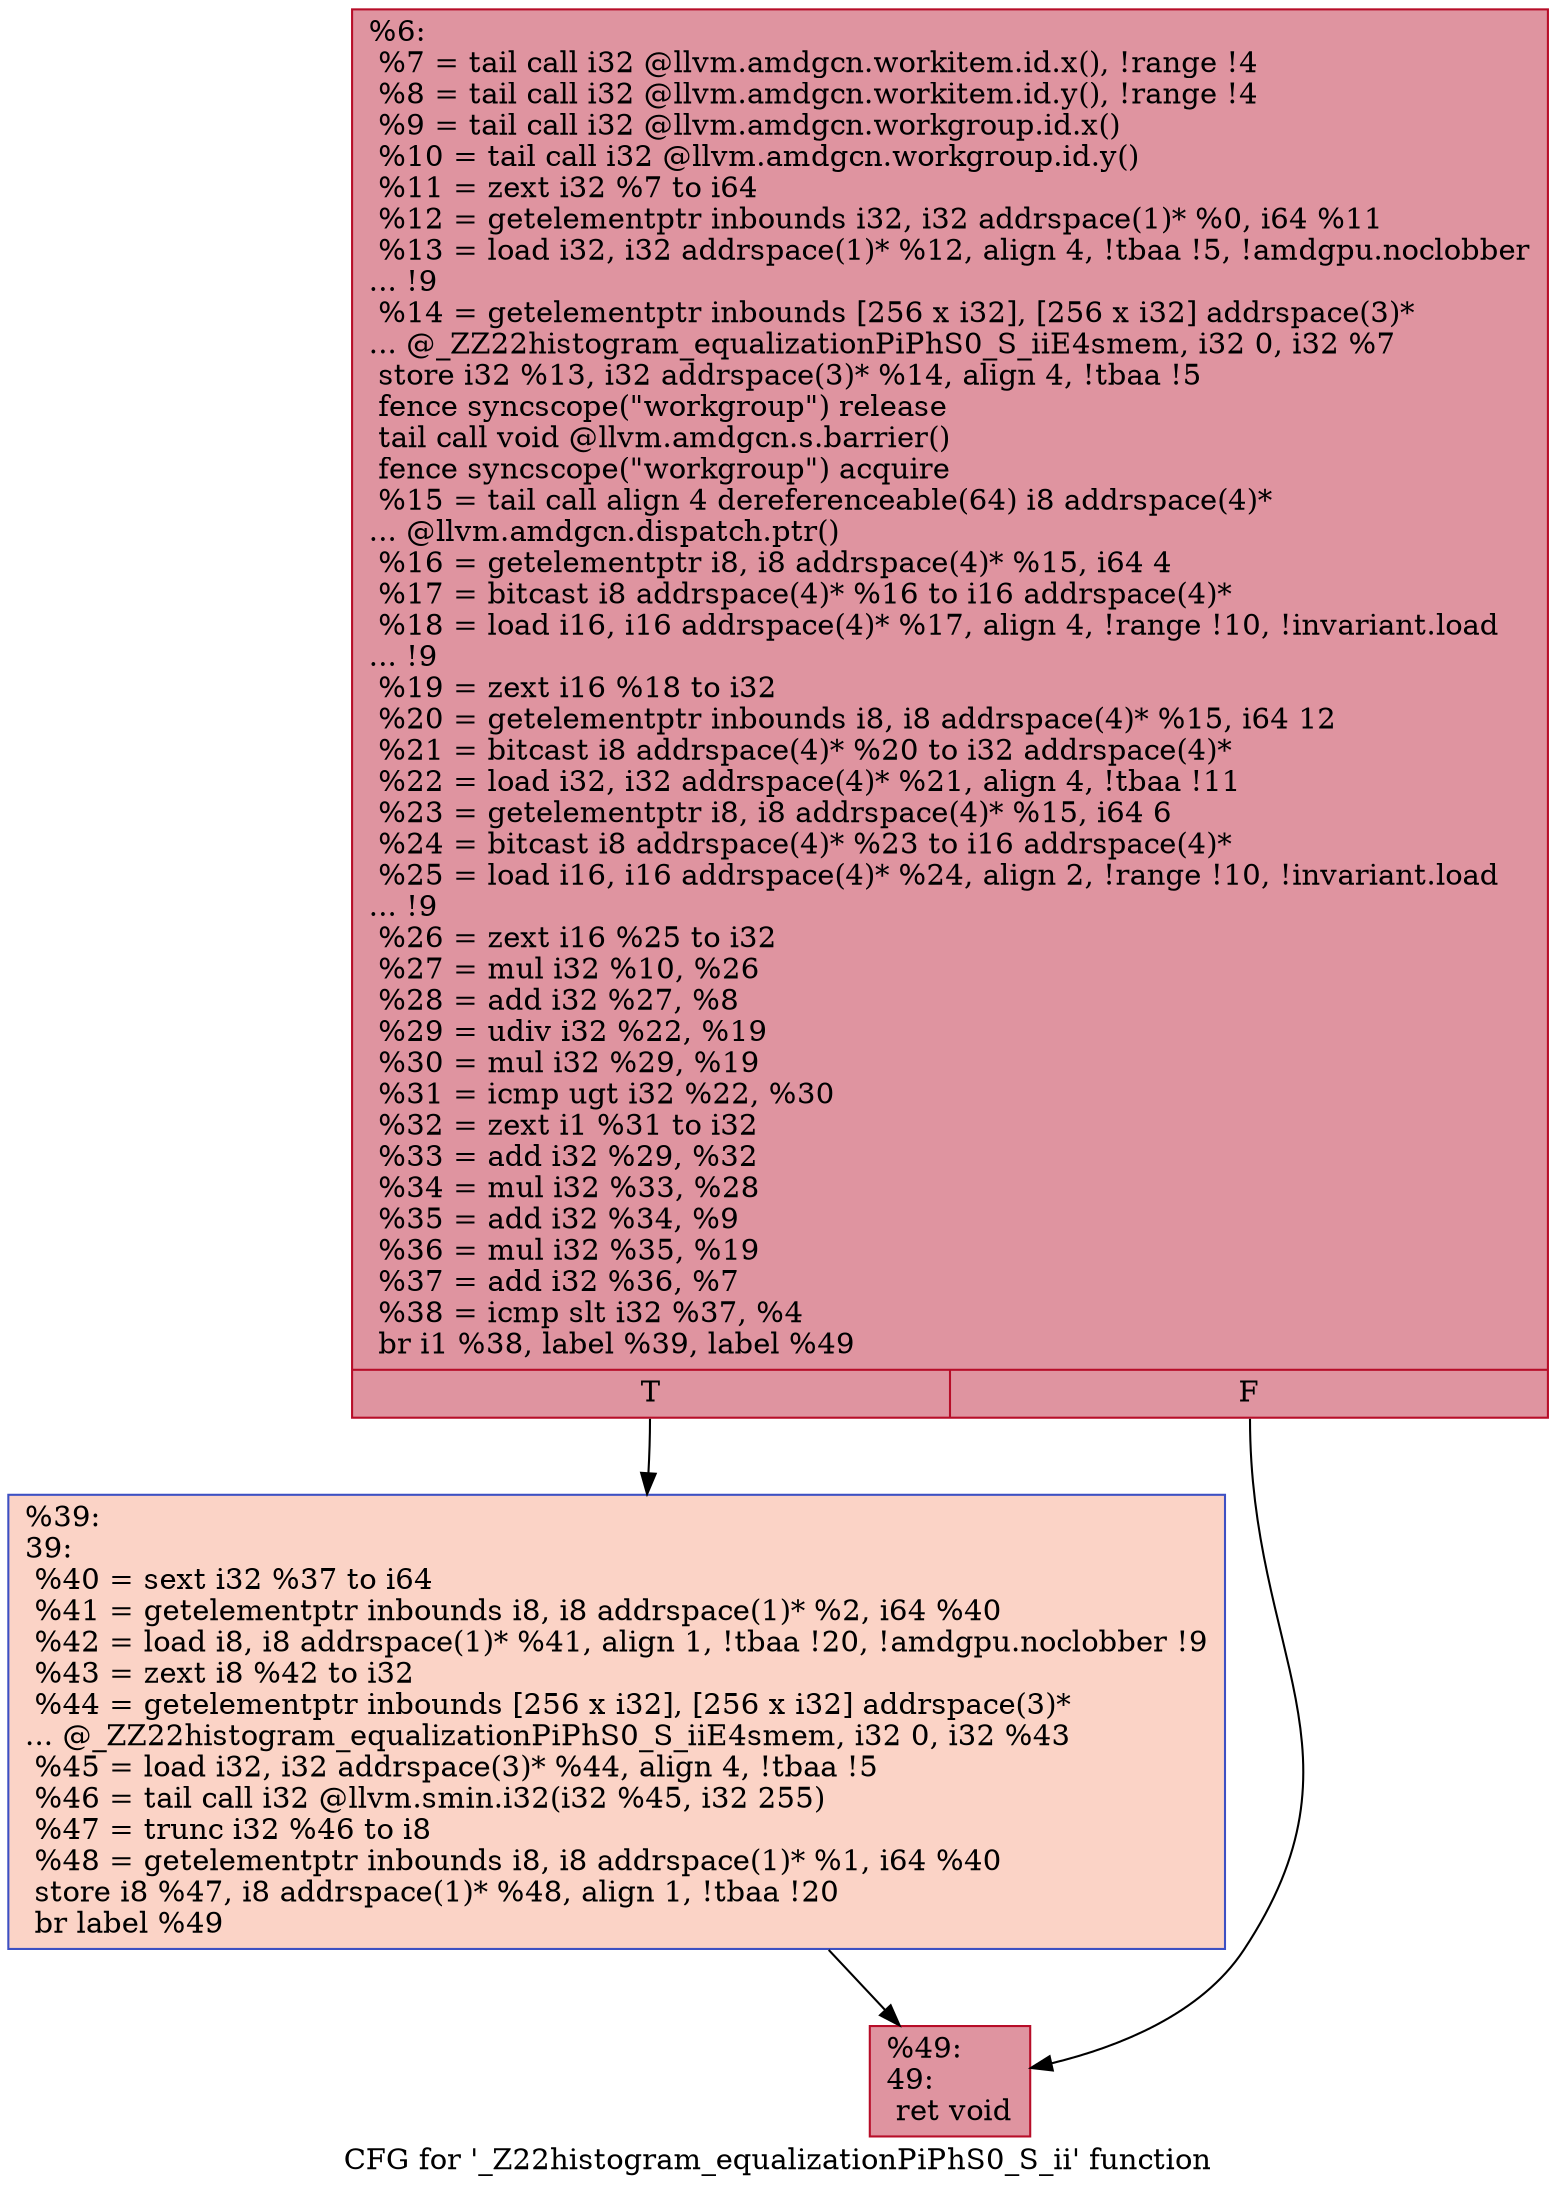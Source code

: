 digraph "CFG for '_Z22histogram_equalizationPiPhS0_S_ii' function" {
	label="CFG for '_Z22histogram_equalizationPiPhS0_S_ii' function";

	Node0x6322740 [shape=record,color="#b70d28ff", style=filled, fillcolor="#b70d2870",label="{%6:\l  %7 = tail call i32 @llvm.amdgcn.workitem.id.x(), !range !4\l  %8 = tail call i32 @llvm.amdgcn.workitem.id.y(), !range !4\l  %9 = tail call i32 @llvm.amdgcn.workgroup.id.x()\l  %10 = tail call i32 @llvm.amdgcn.workgroup.id.y()\l  %11 = zext i32 %7 to i64\l  %12 = getelementptr inbounds i32, i32 addrspace(1)* %0, i64 %11\l  %13 = load i32, i32 addrspace(1)* %12, align 4, !tbaa !5, !amdgpu.noclobber\l... !9\l  %14 = getelementptr inbounds [256 x i32], [256 x i32] addrspace(3)*\l... @_ZZ22histogram_equalizationPiPhS0_S_iiE4smem, i32 0, i32 %7\l  store i32 %13, i32 addrspace(3)* %14, align 4, !tbaa !5\l  fence syncscope(\"workgroup\") release\l  tail call void @llvm.amdgcn.s.barrier()\l  fence syncscope(\"workgroup\") acquire\l  %15 = tail call align 4 dereferenceable(64) i8 addrspace(4)*\l... @llvm.amdgcn.dispatch.ptr()\l  %16 = getelementptr i8, i8 addrspace(4)* %15, i64 4\l  %17 = bitcast i8 addrspace(4)* %16 to i16 addrspace(4)*\l  %18 = load i16, i16 addrspace(4)* %17, align 4, !range !10, !invariant.load\l... !9\l  %19 = zext i16 %18 to i32\l  %20 = getelementptr inbounds i8, i8 addrspace(4)* %15, i64 12\l  %21 = bitcast i8 addrspace(4)* %20 to i32 addrspace(4)*\l  %22 = load i32, i32 addrspace(4)* %21, align 4, !tbaa !11\l  %23 = getelementptr i8, i8 addrspace(4)* %15, i64 6\l  %24 = bitcast i8 addrspace(4)* %23 to i16 addrspace(4)*\l  %25 = load i16, i16 addrspace(4)* %24, align 2, !range !10, !invariant.load\l... !9\l  %26 = zext i16 %25 to i32\l  %27 = mul i32 %10, %26\l  %28 = add i32 %27, %8\l  %29 = udiv i32 %22, %19\l  %30 = mul i32 %29, %19\l  %31 = icmp ugt i32 %22, %30\l  %32 = zext i1 %31 to i32\l  %33 = add i32 %29, %32\l  %34 = mul i32 %33, %28\l  %35 = add i32 %34, %9\l  %36 = mul i32 %35, %19\l  %37 = add i32 %36, %7\l  %38 = icmp slt i32 %37, %4\l  br i1 %38, label %39, label %49\l|{<s0>T|<s1>F}}"];
	Node0x6322740:s0 -> Node0x63259c0;
	Node0x6322740:s1 -> Node0x63276d0;
	Node0x63259c0 [shape=record,color="#3d50c3ff", style=filled, fillcolor="#f59c7d70",label="{%39:\l39:                                               \l  %40 = sext i32 %37 to i64\l  %41 = getelementptr inbounds i8, i8 addrspace(1)* %2, i64 %40\l  %42 = load i8, i8 addrspace(1)* %41, align 1, !tbaa !20, !amdgpu.noclobber !9\l  %43 = zext i8 %42 to i32\l  %44 = getelementptr inbounds [256 x i32], [256 x i32] addrspace(3)*\l... @_ZZ22histogram_equalizationPiPhS0_S_iiE4smem, i32 0, i32 %43\l  %45 = load i32, i32 addrspace(3)* %44, align 4, !tbaa !5\l  %46 = tail call i32 @llvm.smin.i32(i32 %45, i32 255)\l  %47 = trunc i32 %46 to i8\l  %48 = getelementptr inbounds i8, i8 addrspace(1)* %1, i64 %40\l  store i8 %47, i8 addrspace(1)* %48, align 1, !tbaa !20\l  br label %49\l}"];
	Node0x63259c0 -> Node0x63276d0;
	Node0x63276d0 [shape=record,color="#b70d28ff", style=filled, fillcolor="#b70d2870",label="{%49:\l49:                                               \l  ret void\l}"];
}
